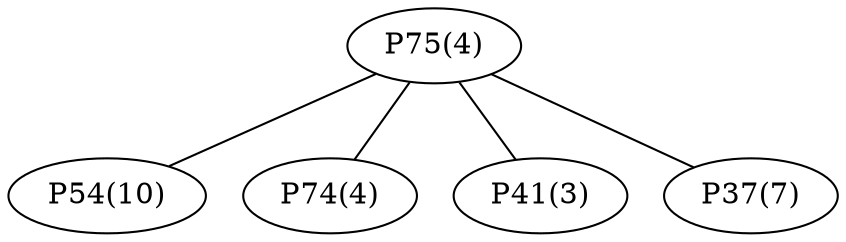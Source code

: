 graph network {
	"P75(4)";
	"P54(10)";
	"P74(4)";
	"P41(3)";
	"P37(7)";
	"P75(4)" -- "P54(10)";
	"P75(4)" -- "P74(4)";
	"P75(4)" -- "P41(3)";
	"P75(4)" -- "P37(7)";
}
